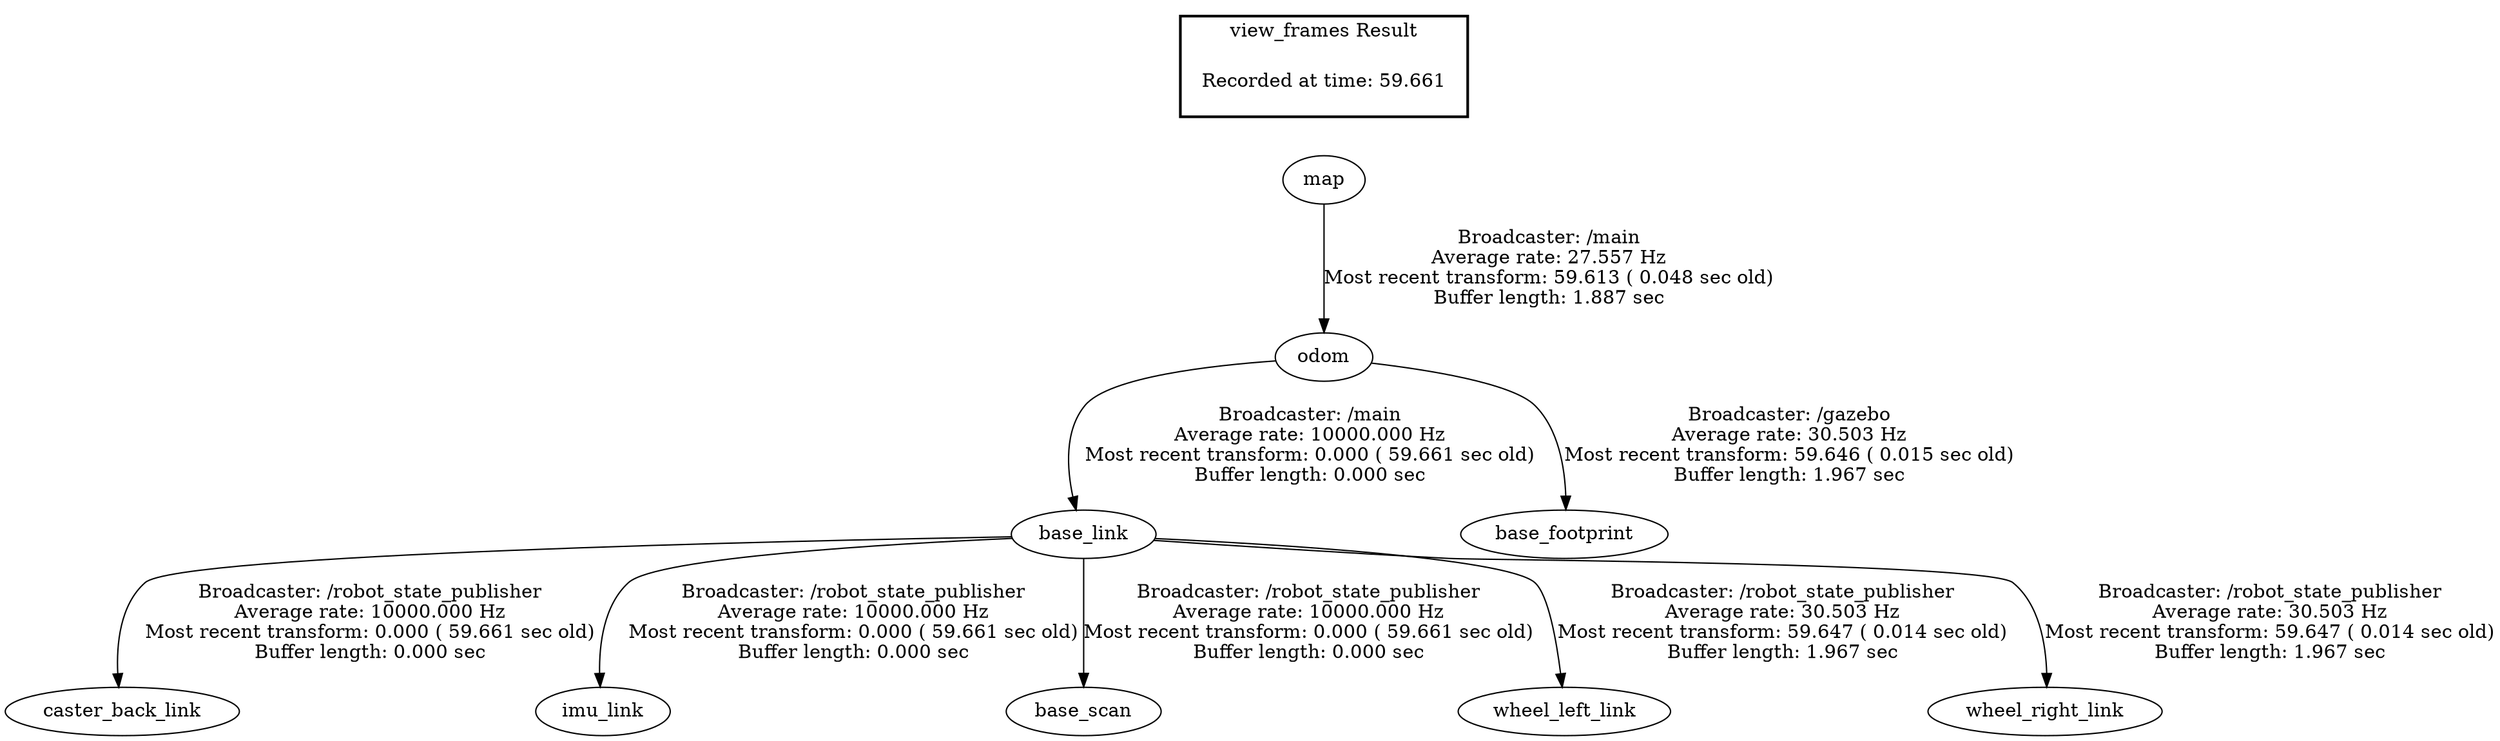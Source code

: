 digraph G {
"odom" -> "base_link"[label="Broadcaster: /main\nAverage rate: 10000.000 Hz\nMost recent transform: 0.000 ( 59.661 sec old)\nBuffer length: 0.000 sec\n"];
"odom" -> "base_footprint"[label="Broadcaster: /gazebo\nAverage rate: 30.503 Hz\nMost recent transform: 59.646 ( 0.015 sec old)\nBuffer length: 1.967 sec\n"];
"base_link" -> "caster_back_link"[label="Broadcaster: /robot_state_publisher\nAverage rate: 10000.000 Hz\nMost recent transform: 0.000 ( 59.661 sec old)\nBuffer length: 0.000 sec\n"];
"base_link" -> "imu_link"[label="Broadcaster: /robot_state_publisher\nAverage rate: 10000.000 Hz\nMost recent transform: 0.000 ( 59.661 sec old)\nBuffer length: 0.000 sec\n"];
"base_link" -> "base_scan"[label="Broadcaster: /robot_state_publisher\nAverage rate: 10000.000 Hz\nMost recent transform: 0.000 ( 59.661 sec old)\nBuffer length: 0.000 sec\n"];
"map" -> "odom"[label="Broadcaster: /main\nAverage rate: 27.557 Hz\nMost recent transform: 59.613 ( 0.048 sec old)\nBuffer length: 1.887 sec\n"];
"base_link" -> "wheel_left_link"[label="Broadcaster: /robot_state_publisher\nAverage rate: 30.503 Hz\nMost recent transform: 59.647 ( 0.014 sec old)\nBuffer length: 1.967 sec\n"];
"base_link" -> "wheel_right_link"[label="Broadcaster: /robot_state_publisher\nAverage rate: 30.503 Hz\nMost recent transform: 59.647 ( 0.014 sec old)\nBuffer length: 1.967 sec\n"];
edge [style=invis];
 subgraph cluster_legend { style=bold; color=black; label ="view_frames Result";
"Recorded at time: 59.661"[ shape=plaintext ] ;
 }->"map";
}
